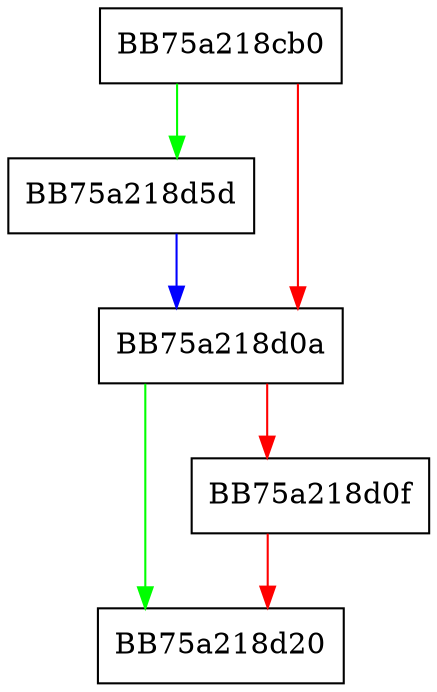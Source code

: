 digraph SymCryptMd5 {
  node [shape="box"];
  graph [splines=ortho];
  BB75a218cb0 -> BB75a218d5d [color="green"];
  BB75a218cb0 -> BB75a218d0a [color="red"];
  BB75a218d0a -> BB75a218d20 [color="green"];
  BB75a218d0a -> BB75a218d0f [color="red"];
  BB75a218d0f -> BB75a218d20 [color="red"];
  BB75a218d5d -> BB75a218d0a [color="blue"];
}